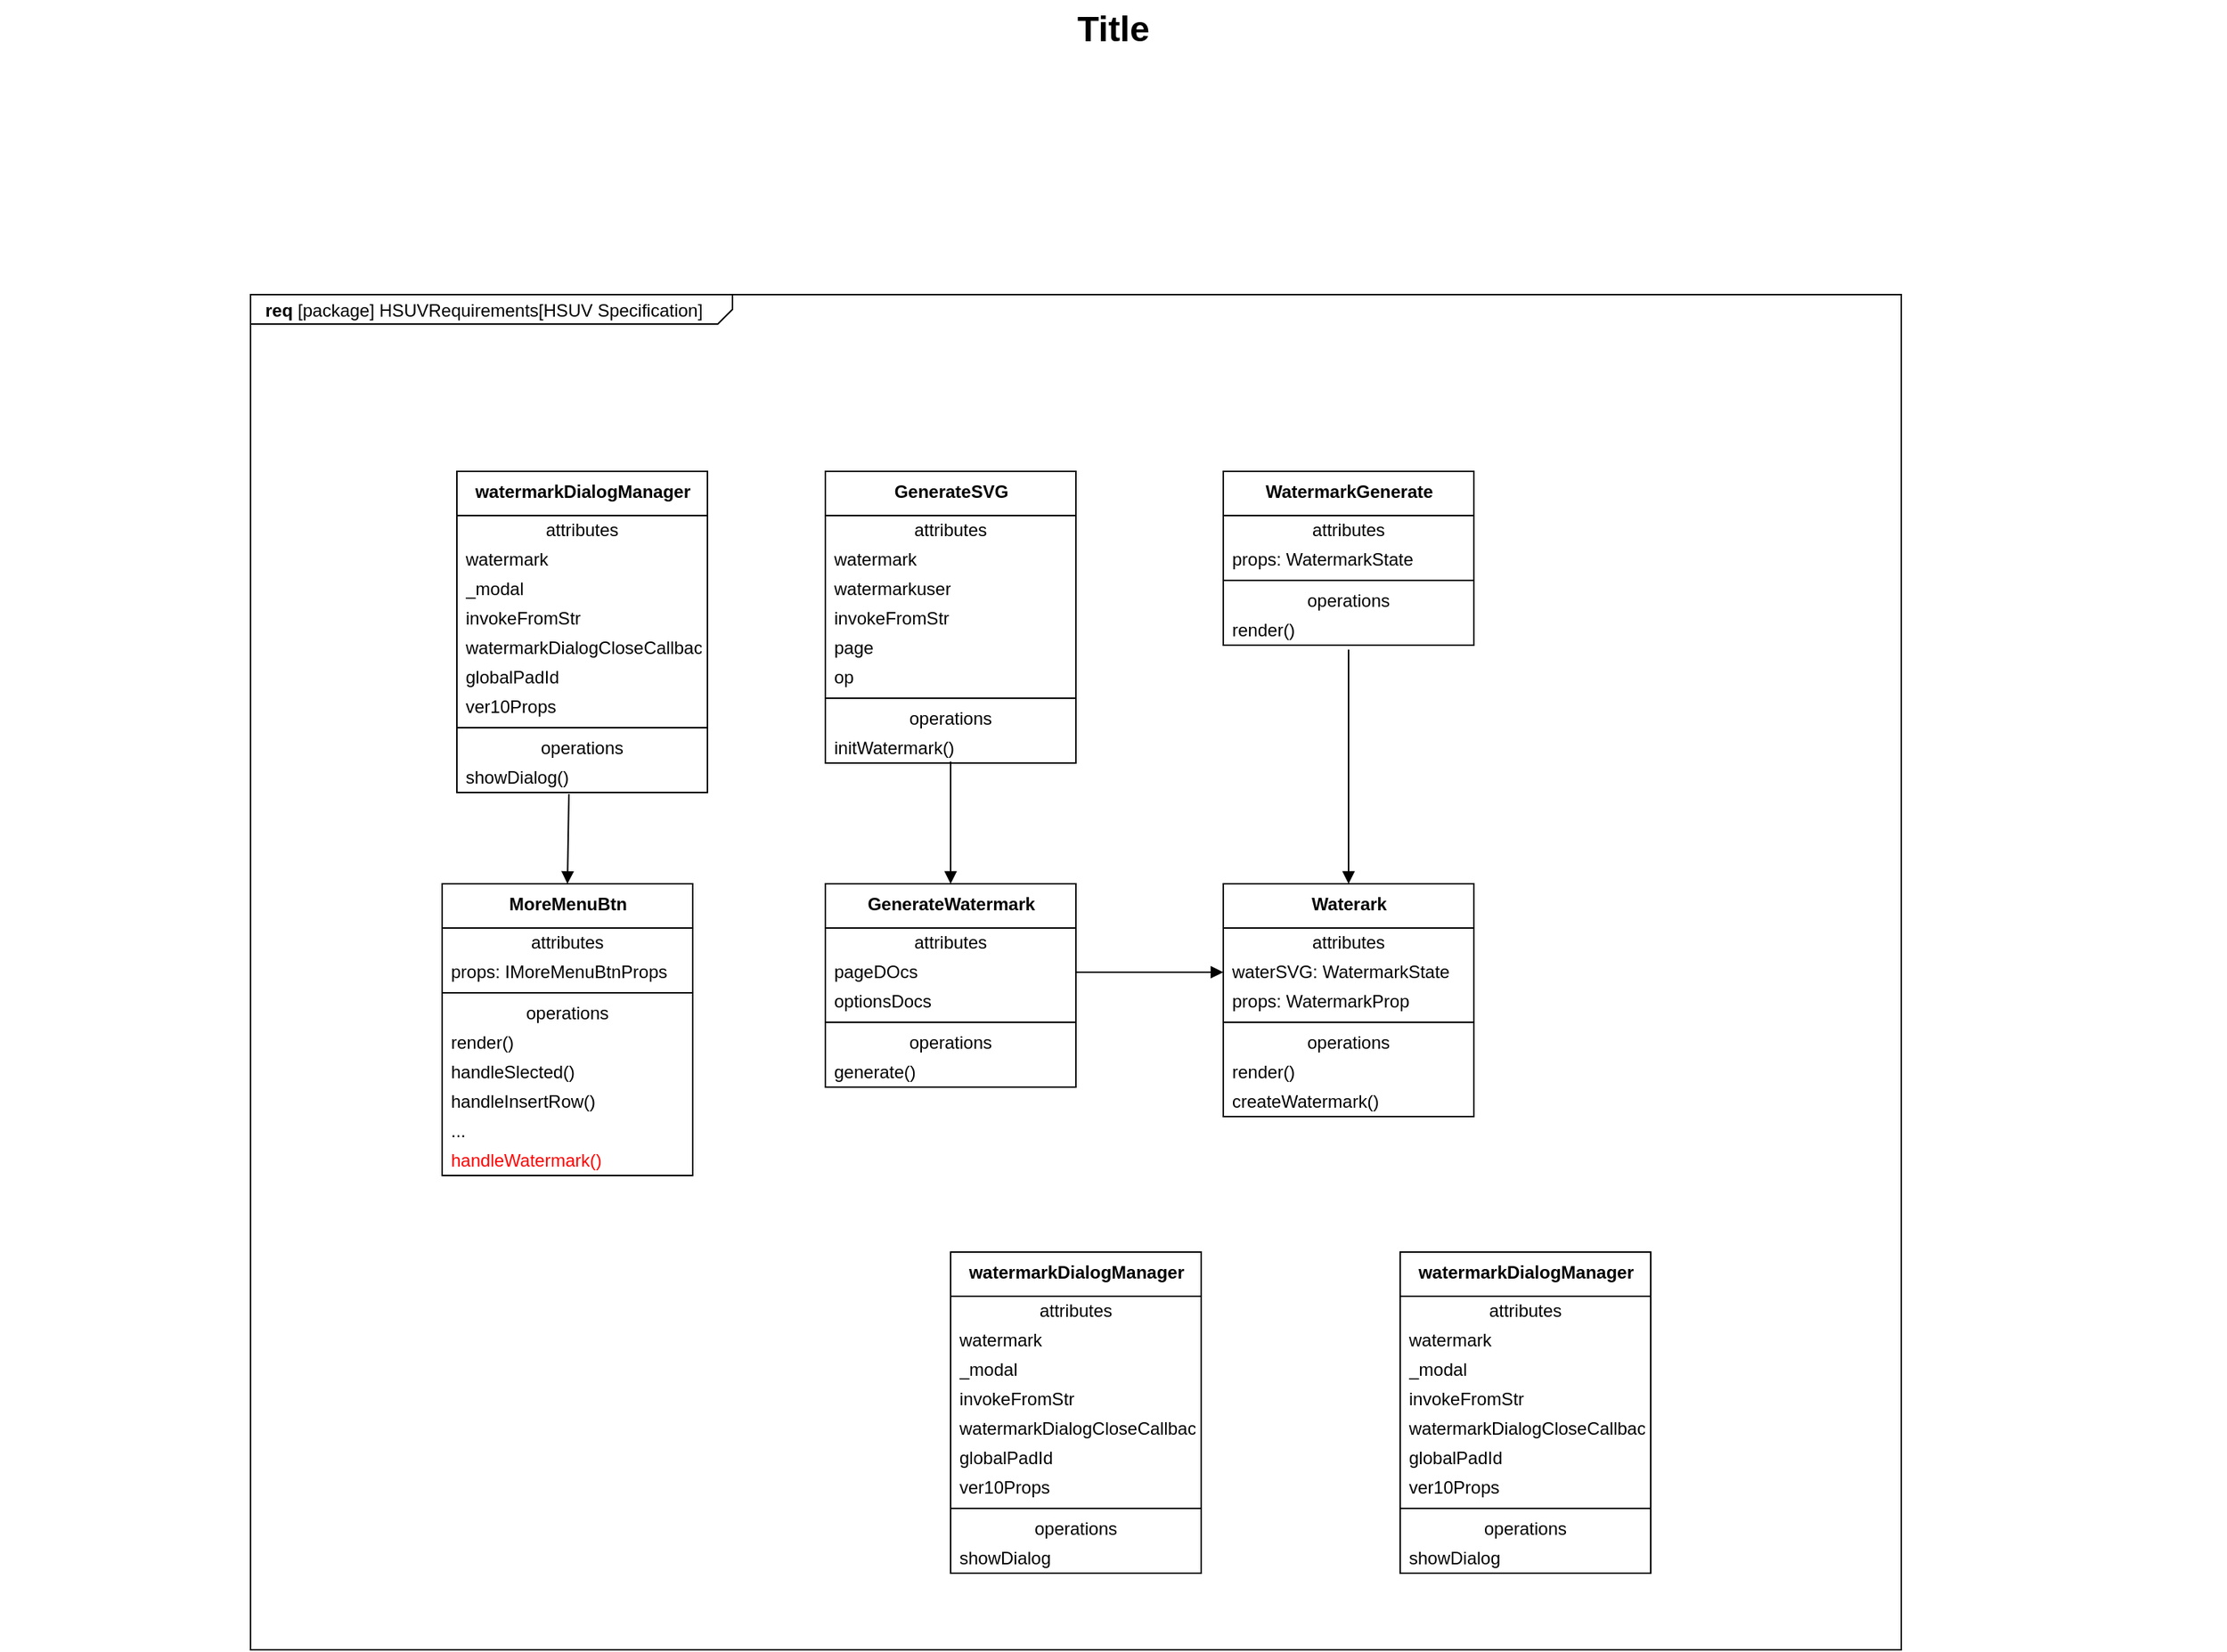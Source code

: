 <mxfile version="13.10.4" type="github">
  <diagram name="Page-1" id="929967ad-93f9-6ef4-fab6-5d389245f69c">
    <mxGraphModel dx="1238" dy="823" grid="1" gridSize="10" guides="1" tooltips="1" connect="1" arrows="1" fold="1" page="1" pageScale="1.5" pageWidth="1169" pageHeight="826" background="none" math="0" shadow="0">
      <root>
        <mxCell id="0" style=";html=1;" />
        <mxCell id="1" style=";html=1;" parent="0" />
        <mxCell id="1672d66443f91eb5-1" value="&lt;p style=&quot;margin: 0px ; margin-top: 4px ; margin-left: 10px ; text-align: left&quot;&gt;&lt;b&gt;req&lt;/b&gt;&amp;nbsp;[package] HSUVRequirements[HSUV Specification]&lt;/p&gt;" style="html=1;strokeWidth=1;shape=mxgraph.sysml.package;html=1;overflow=fill;whiteSpace=wrap;fillColor=none;gradientColor=none;fontSize=12;align=center;labelX=327.64;" parent="1" vertex="1">
          <mxGeometry x="290" y="240" width="1120" height="920" as="geometry" />
        </mxCell>
        <mxCell id="1672d66443f91eb5-23" value="Title" style="text;strokeColor=none;fillColor=none;html=1;fontSize=24;fontStyle=1;verticalAlign=middle;align=center;" parent="1" vertex="1">
          <mxGeometry x="120" y="40" width="1510" height="40" as="geometry" />
        </mxCell>
        <mxCell id="VxD67yklyj5fHVdSxN4f-2" value="&lt;b&gt;watermarkDialogManager&lt;/b&gt;" style="swimlane;fontStyle=0;align=center;verticalAlign=top;childLayout=stackLayout;horizontal=1;startSize=30;horizontalStack=0;resizeParent=1;resizeParentMax=0;resizeLast=0;collapsible=0;marginBottom=0;html=1;" vertex="1" parent="1">
          <mxGeometry x="430" y="360" width="170" height="218" as="geometry" />
        </mxCell>
        <mxCell id="VxD67yklyj5fHVdSxN4f-3" value="attributes" style="text;html=1;strokeColor=none;fillColor=none;align=center;verticalAlign=middle;spacingLeft=4;spacingRight=4;overflow=hidden;rotatable=0;points=[[0,0.5],[1,0.5]];portConstraint=eastwest;" vertex="1" parent="VxD67yklyj5fHVdSxN4f-2">
          <mxGeometry y="30" width="170" height="20" as="geometry" />
        </mxCell>
        <mxCell id="VxD67yklyj5fHVdSxN4f-4" value="watermark" style="text;html=1;strokeColor=none;fillColor=none;align=left;verticalAlign=middle;spacingLeft=4;spacingRight=4;overflow=hidden;rotatable=0;points=[[0,0.5],[1,0.5]];portConstraint=eastwest;" vertex="1" parent="VxD67yklyj5fHVdSxN4f-2">
          <mxGeometry y="50" width="170" height="20" as="geometry" />
        </mxCell>
        <mxCell id="VxD67yklyj5fHVdSxN4f-13" value="_modal" style="text;html=1;strokeColor=none;fillColor=none;align=left;verticalAlign=middle;spacingLeft=4;spacingRight=4;overflow=hidden;rotatable=0;points=[[0,0.5],[1,0.5]];portConstraint=eastwest;" vertex="1" parent="VxD67yklyj5fHVdSxN4f-2">
          <mxGeometry y="70" width="170" height="20" as="geometry" />
        </mxCell>
        <mxCell id="VxD67yklyj5fHVdSxN4f-12" value="invokeFromStr" style="text;html=1;strokeColor=none;fillColor=none;align=left;verticalAlign=middle;spacingLeft=4;spacingRight=4;overflow=hidden;rotatable=0;points=[[0,0.5],[1,0.5]];portConstraint=eastwest;" vertex="1" parent="VxD67yklyj5fHVdSxN4f-2">
          <mxGeometry y="90" width="170" height="20" as="geometry" />
        </mxCell>
        <mxCell id="VxD67yklyj5fHVdSxN4f-6" value="watermarkDialogCloseCallback" style="text;html=1;strokeColor=none;fillColor=none;align=left;verticalAlign=middle;spacingLeft=4;spacingRight=4;overflow=hidden;rotatable=0;points=[[0,0.5],[1,0.5]];portConstraint=eastwest;" vertex="1" parent="VxD67yklyj5fHVdSxN4f-2">
          <mxGeometry y="110" width="170" height="20" as="geometry" />
        </mxCell>
        <mxCell id="VxD67yklyj5fHVdSxN4f-5" value="&lt;font color=&quot;#000000&quot;&gt;globalPadId&lt;/font&gt;" style="text;html=1;strokeColor=none;fillColor=none;align=left;verticalAlign=middle;spacingLeft=4;spacingRight=4;overflow=hidden;rotatable=0;points=[[0,0.5],[1,0.5]];portConstraint=eastwest;fontColor=#808080;" vertex="1" parent="VxD67yklyj5fHVdSxN4f-2">
          <mxGeometry y="130" width="170" height="20" as="geometry" />
        </mxCell>
        <mxCell id="VxD67yklyj5fHVdSxN4f-11" value="ver10Props" style="text;html=1;strokeColor=none;fillColor=none;align=left;verticalAlign=middle;spacingLeft=4;spacingRight=4;overflow=hidden;rotatable=0;points=[[0,0.5],[1,0.5]];portConstraint=eastwest;" vertex="1" parent="VxD67yklyj5fHVdSxN4f-2">
          <mxGeometry y="150" width="170" height="20" as="geometry" />
        </mxCell>
        <mxCell id="VxD67yklyj5fHVdSxN4f-7" value="" style="line;strokeWidth=1;fillColor=none;align=left;verticalAlign=middle;spacingTop=-1;spacingLeft=3;spacingRight=3;rotatable=0;labelPosition=right;points=[];portConstraint=eastwest;" vertex="1" parent="VxD67yklyj5fHVdSxN4f-2">
          <mxGeometry y="170" width="170" height="8" as="geometry" />
        </mxCell>
        <mxCell id="VxD67yklyj5fHVdSxN4f-8" value="operations" style="text;html=1;strokeColor=none;fillColor=none;align=center;verticalAlign=middle;spacingLeft=4;spacingRight=4;overflow=hidden;rotatable=0;points=[[0,0.5],[1,0.5]];portConstraint=eastwest;" vertex="1" parent="VxD67yklyj5fHVdSxN4f-2">
          <mxGeometry y="178" width="170" height="20" as="geometry" />
        </mxCell>
        <mxCell id="VxD67yklyj5fHVdSxN4f-9" value="showDialog()" style="text;html=1;strokeColor=none;fillColor=none;align=left;verticalAlign=middle;spacingLeft=4;spacingRight=4;overflow=hidden;rotatable=0;points=[[0,0.5],[1,0.5]];portConstraint=eastwest;" vertex="1" parent="VxD67yklyj5fHVdSxN4f-2">
          <mxGeometry y="198" width="170" height="20" as="geometry" />
        </mxCell>
        <mxCell id="VxD67yklyj5fHVdSxN4f-15" style="edgeStyle=orthogonalEdgeStyle;rounded=0;orthogonalLoop=1;jettySize=auto;html=1;exitX=1;exitY=0.5;exitDx=0;exitDy=0;" edge="1" parent="VxD67yklyj5fHVdSxN4f-2" source="VxD67yklyj5fHVdSxN4f-5" target="VxD67yklyj5fHVdSxN4f-5">
          <mxGeometry relative="1" as="geometry" />
        </mxCell>
        <mxCell id="VxD67yklyj5fHVdSxN4f-16" value="&lt;b&gt;GenerateSVG&lt;/b&gt;" style="swimlane;fontStyle=0;align=center;verticalAlign=top;childLayout=stackLayout;horizontal=1;startSize=30;horizontalStack=0;resizeParent=1;resizeParentMax=0;resizeLast=0;collapsible=0;marginBottom=0;html=1;" vertex="1" parent="1">
          <mxGeometry x="680" y="360" width="170" height="198" as="geometry" />
        </mxCell>
        <mxCell id="VxD67yklyj5fHVdSxN4f-17" value="attributes" style="text;html=1;strokeColor=none;fillColor=none;align=center;verticalAlign=middle;spacingLeft=4;spacingRight=4;overflow=hidden;rotatable=0;points=[[0,0.5],[1,0.5]];portConstraint=eastwest;" vertex="1" parent="VxD67yklyj5fHVdSxN4f-16">
          <mxGeometry y="30" width="170" height="20" as="geometry" />
        </mxCell>
        <mxCell id="VxD67yklyj5fHVdSxN4f-18" value="watermark" style="text;html=1;strokeColor=none;fillColor=none;align=left;verticalAlign=middle;spacingLeft=4;spacingRight=4;overflow=hidden;rotatable=0;points=[[0,0.5],[1,0.5]];portConstraint=eastwest;" vertex="1" parent="VxD67yklyj5fHVdSxN4f-16">
          <mxGeometry y="50" width="170" height="20" as="geometry" />
        </mxCell>
        <mxCell id="VxD67yklyj5fHVdSxN4f-19" value="watermarkuser" style="text;html=1;strokeColor=none;fillColor=none;align=left;verticalAlign=middle;spacingLeft=4;spacingRight=4;overflow=hidden;rotatable=0;points=[[0,0.5],[1,0.5]];portConstraint=eastwest;" vertex="1" parent="VxD67yklyj5fHVdSxN4f-16">
          <mxGeometry y="70" width="170" height="20" as="geometry" />
        </mxCell>
        <mxCell id="VxD67yklyj5fHVdSxN4f-20" value="invokeFromStr" style="text;html=1;strokeColor=none;fillColor=none;align=left;verticalAlign=middle;spacingLeft=4;spacingRight=4;overflow=hidden;rotatable=0;points=[[0,0.5],[1,0.5]];portConstraint=eastwest;" vertex="1" parent="VxD67yklyj5fHVdSxN4f-16">
          <mxGeometry y="90" width="170" height="20" as="geometry" />
        </mxCell>
        <mxCell id="VxD67yklyj5fHVdSxN4f-21" value="page" style="text;html=1;strokeColor=none;fillColor=none;align=left;verticalAlign=middle;spacingLeft=4;spacingRight=4;overflow=hidden;rotatable=0;points=[[0,0.5],[1,0.5]];portConstraint=eastwest;" vertex="1" parent="VxD67yklyj5fHVdSxN4f-16">
          <mxGeometry y="110" width="170" height="20" as="geometry" />
        </mxCell>
        <mxCell id="VxD67yklyj5fHVdSxN4f-22" value="&lt;font color=&quot;#000000&quot;&gt;op&lt;/font&gt;" style="text;html=1;strokeColor=none;fillColor=none;align=left;verticalAlign=middle;spacingLeft=4;spacingRight=4;overflow=hidden;rotatable=0;points=[[0,0.5],[1,0.5]];portConstraint=eastwest;fontColor=#808080;" vertex="1" parent="VxD67yklyj5fHVdSxN4f-16">
          <mxGeometry y="130" width="170" height="20" as="geometry" />
        </mxCell>
        <mxCell id="VxD67yklyj5fHVdSxN4f-24" value="" style="line;strokeWidth=1;fillColor=none;align=left;verticalAlign=middle;spacingTop=-1;spacingLeft=3;spacingRight=3;rotatable=0;labelPosition=right;points=[];portConstraint=eastwest;" vertex="1" parent="VxD67yklyj5fHVdSxN4f-16">
          <mxGeometry y="150" width="170" height="8" as="geometry" />
        </mxCell>
        <mxCell id="VxD67yklyj5fHVdSxN4f-25" value="operations" style="text;html=1;strokeColor=none;fillColor=none;align=center;verticalAlign=middle;spacingLeft=4;spacingRight=4;overflow=hidden;rotatable=0;points=[[0,0.5],[1,0.5]];portConstraint=eastwest;" vertex="1" parent="VxD67yklyj5fHVdSxN4f-16">
          <mxGeometry y="158" width="170" height="20" as="geometry" />
        </mxCell>
        <mxCell id="VxD67yklyj5fHVdSxN4f-26" value="initWatermark()" style="text;html=1;strokeColor=none;fillColor=none;align=left;verticalAlign=middle;spacingLeft=4;spacingRight=4;overflow=hidden;rotatable=0;points=[[0,0.5],[1,0.5]];portConstraint=eastwest;" vertex="1" parent="VxD67yklyj5fHVdSxN4f-16">
          <mxGeometry y="178" width="170" height="20" as="geometry" />
        </mxCell>
        <mxCell id="VxD67yklyj5fHVdSxN4f-27" style="edgeStyle=orthogonalEdgeStyle;rounded=0;orthogonalLoop=1;jettySize=auto;html=1;exitX=1;exitY=0.5;exitDx=0;exitDy=0;" edge="1" parent="VxD67yklyj5fHVdSxN4f-16" source="VxD67yklyj5fHVdSxN4f-22" target="VxD67yklyj5fHVdSxN4f-22">
          <mxGeometry relative="1" as="geometry" />
        </mxCell>
        <mxCell id="VxD67yklyj5fHVdSxN4f-28" value="&lt;b&gt;WatermarkGenerate&lt;/b&gt;" style="swimlane;fontStyle=0;align=center;verticalAlign=top;childLayout=stackLayout;horizontal=1;startSize=30;horizontalStack=0;resizeParent=1;resizeParentMax=0;resizeLast=0;collapsible=0;marginBottom=0;html=1;" vertex="1" parent="1">
          <mxGeometry x="950" y="360" width="170" height="118" as="geometry" />
        </mxCell>
        <mxCell id="VxD67yklyj5fHVdSxN4f-29" value="attributes" style="text;html=1;strokeColor=none;fillColor=none;align=center;verticalAlign=middle;spacingLeft=4;spacingRight=4;overflow=hidden;rotatable=0;points=[[0,0.5],[1,0.5]];portConstraint=eastwest;" vertex="1" parent="VxD67yklyj5fHVdSxN4f-28">
          <mxGeometry y="30" width="170" height="20" as="geometry" />
        </mxCell>
        <mxCell id="VxD67yklyj5fHVdSxN4f-30" value="props: WatermarkState" style="text;html=1;strokeColor=none;fillColor=none;align=left;verticalAlign=middle;spacingLeft=4;spacingRight=4;overflow=hidden;rotatable=0;points=[[0,0.5],[1,0.5]];portConstraint=eastwest;" vertex="1" parent="VxD67yklyj5fHVdSxN4f-28">
          <mxGeometry y="50" width="170" height="20" as="geometry" />
        </mxCell>
        <mxCell id="VxD67yklyj5fHVdSxN4f-36" value="" style="line;strokeWidth=1;fillColor=none;align=left;verticalAlign=middle;spacingTop=-1;spacingLeft=3;spacingRight=3;rotatable=0;labelPosition=right;points=[];portConstraint=eastwest;" vertex="1" parent="VxD67yklyj5fHVdSxN4f-28">
          <mxGeometry y="70" width="170" height="8" as="geometry" />
        </mxCell>
        <mxCell id="VxD67yklyj5fHVdSxN4f-37" value="operations" style="text;html=1;strokeColor=none;fillColor=none;align=center;verticalAlign=middle;spacingLeft=4;spacingRight=4;overflow=hidden;rotatable=0;points=[[0,0.5],[1,0.5]];portConstraint=eastwest;" vertex="1" parent="VxD67yklyj5fHVdSxN4f-28">
          <mxGeometry y="78" width="170" height="20" as="geometry" />
        </mxCell>
        <mxCell id="VxD67yklyj5fHVdSxN4f-38" value="render()" style="text;html=1;strokeColor=none;fillColor=none;align=left;verticalAlign=middle;spacingLeft=4;spacingRight=4;overflow=hidden;rotatable=0;points=[[0,0.5],[1,0.5]];portConstraint=eastwest;" vertex="1" parent="VxD67yklyj5fHVdSxN4f-28">
          <mxGeometry y="98" width="170" height="20" as="geometry" />
        </mxCell>
        <mxCell id="VxD67yklyj5fHVdSxN4f-39" style="edgeStyle=orthogonalEdgeStyle;rounded=0;orthogonalLoop=1;jettySize=auto;html=1;exitX=1;exitY=0.5;exitDx=0;exitDy=0;" edge="1" parent="VxD67yklyj5fHVdSxN4f-28">
          <mxGeometry relative="1" as="geometry">
            <mxPoint x="170" y="80" as="sourcePoint" />
            <mxPoint x="170" y="80" as="targetPoint" />
          </mxGeometry>
        </mxCell>
        <mxCell id="VxD67yklyj5fHVdSxN4f-40" value="&lt;b&gt;MoreMenuBtn&lt;/b&gt;" style="swimlane;fontStyle=0;align=center;verticalAlign=top;childLayout=stackLayout;horizontal=1;startSize=30;horizontalStack=0;resizeParent=1;resizeParentMax=0;resizeLast=0;collapsible=0;marginBottom=0;html=1;" vertex="1" parent="1">
          <mxGeometry x="420" y="640" width="170" height="198" as="geometry" />
        </mxCell>
        <mxCell id="VxD67yklyj5fHVdSxN4f-41" value="attributes" style="text;html=1;strokeColor=none;fillColor=none;align=center;verticalAlign=middle;spacingLeft=4;spacingRight=4;overflow=hidden;rotatable=0;points=[[0,0.5],[1,0.5]];portConstraint=eastwest;" vertex="1" parent="VxD67yklyj5fHVdSxN4f-40">
          <mxGeometry y="30" width="170" height="20" as="geometry" />
        </mxCell>
        <mxCell id="VxD67yklyj5fHVdSxN4f-42" value="props: IMoreMenuBtnProps" style="text;html=1;strokeColor=none;fillColor=none;align=left;verticalAlign=middle;spacingLeft=4;spacingRight=4;overflow=hidden;rotatable=0;points=[[0,0.5],[1,0.5]];portConstraint=eastwest;" vertex="1" parent="VxD67yklyj5fHVdSxN4f-40">
          <mxGeometry y="50" width="170" height="20" as="geometry" />
        </mxCell>
        <mxCell id="VxD67yklyj5fHVdSxN4f-48" value="" style="line;strokeWidth=1;fillColor=none;align=left;verticalAlign=middle;spacingTop=-1;spacingLeft=3;spacingRight=3;rotatable=0;labelPosition=right;points=[];portConstraint=eastwest;" vertex="1" parent="VxD67yklyj5fHVdSxN4f-40">
          <mxGeometry y="70" width="170" height="8" as="geometry" />
        </mxCell>
        <mxCell id="VxD67yklyj5fHVdSxN4f-49" value="operations" style="text;html=1;strokeColor=none;fillColor=none;align=center;verticalAlign=middle;spacingLeft=4;spacingRight=4;overflow=hidden;rotatable=0;points=[[0,0.5],[1,0.5]];portConstraint=eastwest;" vertex="1" parent="VxD67yklyj5fHVdSxN4f-40">
          <mxGeometry y="78" width="170" height="20" as="geometry" />
        </mxCell>
        <mxCell id="VxD67yklyj5fHVdSxN4f-101" value="render()" style="text;html=1;strokeColor=none;fillColor=none;align=left;verticalAlign=middle;spacingLeft=4;spacingRight=4;overflow=hidden;rotatable=0;points=[[0,0.5],[1,0.5]];portConstraint=eastwest;" vertex="1" parent="VxD67yklyj5fHVdSxN4f-40">
          <mxGeometry y="98" width="170" height="20" as="geometry" />
        </mxCell>
        <mxCell id="VxD67yklyj5fHVdSxN4f-102" value="handleSlected()" style="text;html=1;strokeColor=none;fillColor=none;align=left;verticalAlign=middle;spacingLeft=4;spacingRight=4;overflow=hidden;rotatable=0;points=[[0,0.5],[1,0.5]];portConstraint=eastwest;" vertex="1" parent="VxD67yklyj5fHVdSxN4f-40">
          <mxGeometry y="118" width="170" height="20" as="geometry" />
        </mxCell>
        <mxCell id="VxD67yklyj5fHVdSxN4f-104" value="handleInsertRow()" style="text;html=1;strokeColor=none;fillColor=none;align=left;verticalAlign=middle;spacingLeft=4;spacingRight=4;overflow=hidden;rotatable=0;points=[[0,0.5],[1,0.5]];portConstraint=eastwest;" vertex="1" parent="VxD67yklyj5fHVdSxN4f-40">
          <mxGeometry y="138" width="170" height="20" as="geometry" />
        </mxCell>
        <mxCell id="VxD67yklyj5fHVdSxN4f-103" value="..." style="text;html=1;strokeColor=none;fillColor=none;align=left;verticalAlign=middle;spacingLeft=4;spacingRight=4;overflow=hidden;rotatable=0;points=[[0,0.5],[1,0.5]];portConstraint=eastwest;" vertex="1" parent="VxD67yklyj5fHVdSxN4f-40">
          <mxGeometry y="158" width="170" height="20" as="geometry" />
        </mxCell>
        <mxCell id="VxD67yklyj5fHVdSxN4f-50" value="&lt;font color=&quot;#ff0000&quot;&gt;handleWatermark()&lt;/font&gt;" style="text;html=1;strokeColor=none;fillColor=none;align=left;verticalAlign=middle;spacingLeft=4;spacingRight=4;overflow=hidden;rotatable=0;points=[[0,0.5],[1,0.5]];portConstraint=eastwest;" vertex="1" parent="VxD67yklyj5fHVdSxN4f-40">
          <mxGeometry y="178" width="170" height="20" as="geometry" />
        </mxCell>
        <mxCell id="VxD67yklyj5fHVdSxN4f-51" style="edgeStyle=orthogonalEdgeStyle;rounded=0;orthogonalLoop=1;jettySize=auto;html=1;exitX=1;exitY=0.5;exitDx=0;exitDy=0;" edge="1" parent="VxD67yklyj5fHVdSxN4f-40">
          <mxGeometry relative="1" as="geometry">
            <mxPoint x="170" y="80" as="sourcePoint" />
            <mxPoint x="170" y="80" as="targetPoint" />
          </mxGeometry>
        </mxCell>
        <mxCell id="VxD67yklyj5fHVdSxN4f-52" value="&lt;b&gt;GenerateWatermark&lt;/b&gt;" style="swimlane;fontStyle=0;align=center;verticalAlign=top;childLayout=stackLayout;horizontal=1;startSize=30;horizontalStack=0;resizeParent=1;resizeParentMax=0;resizeLast=0;collapsible=0;marginBottom=0;html=1;" vertex="1" parent="1">
          <mxGeometry x="680" y="640" width="170" height="138" as="geometry" />
        </mxCell>
        <mxCell id="VxD67yklyj5fHVdSxN4f-53" value="attributes" style="text;html=1;strokeColor=none;fillColor=none;align=center;verticalAlign=middle;spacingLeft=4;spacingRight=4;overflow=hidden;rotatable=0;points=[[0,0.5],[1,0.5]];portConstraint=eastwest;" vertex="1" parent="VxD67yklyj5fHVdSxN4f-52">
          <mxGeometry y="30" width="170" height="20" as="geometry" />
        </mxCell>
        <mxCell id="VxD67yklyj5fHVdSxN4f-54" value="pageDOcs" style="text;html=1;strokeColor=none;fillColor=none;align=left;verticalAlign=middle;spacingLeft=4;spacingRight=4;overflow=hidden;rotatable=0;points=[[0,0.5],[1,0.5]];portConstraint=eastwest;" vertex="1" parent="VxD67yklyj5fHVdSxN4f-52">
          <mxGeometry y="50" width="170" height="20" as="geometry" />
        </mxCell>
        <mxCell id="VxD67yklyj5fHVdSxN4f-55" value="optionsDocs" style="text;html=1;strokeColor=none;fillColor=none;align=left;verticalAlign=middle;spacingLeft=4;spacingRight=4;overflow=hidden;rotatable=0;points=[[0,0.5],[1,0.5]];portConstraint=eastwest;" vertex="1" parent="VxD67yklyj5fHVdSxN4f-52">
          <mxGeometry y="70" width="170" height="20" as="geometry" />
        </mxCell>
        <mxCell id="VxD67yklyj5fHVdSxN4f-60" value="" style="line;strokeWidth=1;fillColor=none;align=left;verticalAlign=middle;spacingTop=-1;spacingLeft=3;spacingRight=3;rotatable=0;labelPosition=right;points=[];portConstraint=eastwest;" vertex="1" parent="VxD67yklyj5fHVdSxN4f-52">
          <mxGeometry y="90" width="170" height="8" as="geometry" />
        </mxCell>
        <mxCell id="VxD67yklyj5fHVdSxN4f-61" value="operations" style="text;html=1;strokeColor=none;fillColor=none;align=center;verticalAlign=middle;spacingLeft=4;spacingRight=4;overflow=hidden;rotatable=0;points=[[0,0.5],[1,0.5]];portConstraint=eastwest;" vertex="1" parent="VxD67yklyj5fHVdSxN4f-52">
          <mxGeometry y="98" width="170" height="20" as="geometry" />
        </mxCell>
        <mxCell id="VxD67yklyj5fHVdSxN4f-62" value="generate()" style="text;html=1;strokeColor=none;fillColor=none;align=left;verticalAlign=middle;spacingLeft=4;spacingRight=4;overflow=hidden;rotatable=0;points=[[0,0.5],[1,0.5]];portConstraint=eastwest;" vertex="1" parent="VxD67yklyj5fHVdSxN4f-52">
          <mxGeometry y="118" width="170" height="20" as="geometry" />
        </mxCell>
        <mxCell id="VxD67yklyj5fHVdSxN4f-63" style="edgeStyle=orthogonalEdgeStyle;rounded=0;orthogonalLoop=1;jettySize=auto;html=1;exitX=1;exitY=0.5;exitDx=0;exitDy=0;" edge="1" parent="VxD67yklyj5fHVdSxN4f-52">
          <mxGeometry relative="1" as="geometry">
            <mxPoint x="170" y="100" as="sourcePoint" />
            <mxPoint x="170" y="100" as="targetPoint" />
          </mxGeometry>
        </mxCell>
        <mxCell id="VxD67yklyj5fHVdSxN4f-65" value="&lt;b&gt;watermarkDialogManager&lt;/b&gt;" style="swimlane;fontStyle=0;align=center;verticalAlign=top;childLayout=stackLayout;horizontal=1;startSize=30;horizontalStack=0;resizeParent=1;resizeParentMax=0;resizeLast=0;collapsible=0;marginBottom=0;html=1;" vertex="1" parent="1">
          <mxGeometry x="1070" y="890" width="170" height="218" as="geometry" />
        </mxCell>
        <mxCell id="VxD67yklyj5fHVdSxN4f-66" value="attributes" style="text;html=1;strokeColor=none;fillColor=none;align=center;verticalAlign=middle;spacingLeft=4;spacingRight=4;overflow=hidden;rotatable=0;points=[[0,0.5],[1,0.5]];portConstraint=eastwest;" vertex="1" parent="VxD67yklyj5fHVdSxN4f-65">
          <mxGeometry y="30" width="170" height="20" as="geometry" />
        </mxCell>
        <mxCell id="VxD67yklyj5fHVdSxN4f-67" value="watermark" style="text;html=1;strokeColor=none;fillColor=none;align=left;verticalAlign=middle;spacingLeft=4;spacingRight=4;overflow=hidden;rotatable=0;points=[[0,0.5],[1,0.5]];portConstraint=eastwest;" vertex="1" parent="VxD67yklyj5fHVdSxN4f-65">
          <mxGeometry y="50" width="170" height="20" as="geometry" />
        </mxCell>
        <mxCell id="VxD67yklyj5fHVdSxN4f-68" value="_modal" style="text;html=1;strokeColor=none;fillColor=none;align=left;verticalAlign=middle;spacingLeft=4;spacingRight=4;overflow=hidden;rotatable=0;points=[[0,0.5],[1,0.5]];portConstraint=eastwest;" vertex="1" parent="VxD67yklyj5fHVdSxN4f-65">
          <mxGeometry y="70" width="170" height="20" as="geometry" />
        </mxCell>
        <mxCell id="VxD67yklyj5fHVdSxN4f-69" value="invokeFromStr" style="text;html=1;strokeColor=none;fillColor=none;align=left;verticalAlign=middle;spacingLeft=4;spacingRight=4;overflow=hidden;rotatable=0;points=[[0,0.5],[1,0.5]];portConstraint=eastwest;" vertex="1" parent="VxD67yklyj5fHVdSxN4f-65">
          <mxGeometry y="90" width="170" height="20" as="geometry" />
        </mxCell>
        <mxCell id="VxD67yklyj5fHVdSxN4f-70" value="watermarkDialogCloseCallback" style="text;html=1;strokeColor=none;fillColor=none;align=left;verticalAlign=middle;spacingLeft=4;spacingRight=4;overflow=hidden;rotatable=0;points=[[0,0.5],[1,0.5]];portConstraint=eastwest;" vertex="1" parent="VxD67yklyj5fHVdSxN4f-65">
          <mxGeometry y="110" width="170" height="20" as="geometry" />
        </mxCell>
        <mxCell id="VxD67yklyj5fHVdSxN4f-71" value="&lt;font color=&quot;#000000&quot;&gt;globalPadId&lt;/font&gt;" style="text;html=1;strokeColor=none;fillColor=none;align=left;verticalAlign=middle;spacingLeft=4;spacingRight=4;overflow=hidden;rotatable=0;points=[[0,0.5],[1,0.5]];portConstraint=eastwest;fontColor=#808080;" vertex="1" parent="VxD67yklyj5fHVdSxN4f-65">
          <mxGeometry y="130" width="170" height="20" as="geometry" />
        </mxCell>
        <mxCell id="VxD67yklyj5fHVdSxN4f-72" value="ver10Props" style="text;html=1;strokeColor=none;fillColor=none;align=left;verticalAlign=middle;spacingLeft=4;spacingRight=4;overflow=hidden;rotatable=0;points=[[0,0.5],[1,0.5]];portConstraint=eastwest;" vertex="1" parent="VxD67yklyj5fHVdSxN4f-65">
          <mxGeometry y="150" width="170" height="20" as="geometry" />
        </mxCell>
        <mxCell id="VxD67yklyj5fHVdSxN4f-73" value="" style="line;strokeWidth=1;fillColor=none;align=left;verticalAlign=middle;spacingTop=-1;spacingLeft=3;spacingRight=3;rotatable=0;labelPosition=right;points=[];portConstraint=eastwest;" vertex="1" parent="VxD67yklyj5fHVdSxN4f-65">
          <mxGeometry y="170" width="170" height="8" as="geometry" />
        </mxCell>
        <mxCell id="VxD67yklyj5fHVdSxN4f-74" value="operations" style="text;html=1;strokeColor=none;fillColor=none;align=center;verticalAlign=middle;spacingLeft=4;spacingRight=4;overflow=hidden;rotatable=0;points=[[0,0.5],[1,0.5]];portConstraint=eastwest;" vertex="1" parent="VxD67yklyj5fHVdSxN4f-65">
          <mxGeometry y="178" width="170" height="20" as="geometry" />
        </mxCell>
        <mxCell id="VxD67yklyj5fHVdSxN4f-75" value="showDialog" style="text;html=1;strokeColor=none;fillColor=none;align=left;verticalAlign=middle;spacingLeft=4;spacingRight=4;overflow=hidden;rotatable=0;points=[[0,0.5],[1,0.5]];portConstraint=eastwest;" vertex="1" parent="VxD67yklyj5fHVdSxN4f-65">
          <mxGeometry y="198" width="170" height="20" as="geometry" />
        </mxCell>
        <mxCell id="VxD67yklyj5fHVdSxN4f-76" style="edgeStyle=orthogonalEdgeStyle;rounded=0;orthogonalLoop=1;jettySize=auto;html=1;exitX=1;exitY=0.5;exitDx=0;exitDy=0;" edge="1" parent="VxD67yklyj5fHVdSxN4f-65" source="VxD67yklyj5fHVdSxN4f-71" target="VxD67yklyj5fHVdSxN4f-71">
          <mxGeometry relative="1" as="geometry" />
        </mxCell>
        <mxCell id="VxD67yklyj5fHVdSxN4f-77" value="&lt;b&gt;Waterark&lt;/b&gt;" style="swimlane;fontStyle=0;align=center;verticalAlign=top;childLayout=stackLayout;horizontal=1;startSize=30;horizontalStack=0;resizeParent=1;resizeParentMax=0;resizeLast=0;collapsible=0;marginBottom=0;html=1;" vertex="1" parent="1">
          <mxGeometry x="950" y="640" width="170" height="158" as="geometry" />
        </mxCell>
        <mxCell id="VxD67yklyj5fHVdSxN4f-78" value="attributes" style="text;html=1;strokeColor=none;fillColor=none;align=center;verticalAlign=middle;spacingLeft=4;spacingRight=4;overflow=hidden;rotatable=0;points=[[0,0.5],[1,0.5]];portConstraint=eastwest;" vertex="1" parent="VxD67yklyj5fHVdSxN4f-77">
          <mxGeometry y="30" width="170" height="20" as="geometry" />
        </mxCell>
        <mxCell id="VxD67yklyj5fHVdSxN4f-79" value="waterSVG: WatermarkState" style="text;html=1;strokeColor=none;fillColor=none;align=left;verticalAlign=middle;spacingLeft=4;spacingRight=4;overflow=hidden;rotatable=0;points=[[0,0.5],[1,0.5]];portConstraint=eastwest;" vertex="1" parent="VxD67yklyj5fHVdSxN4f-77">
          <mxGeometry y="50" width="170" height="20" as="geometry" />
        </mxCell>
        <mxCell id="VxD67yklyj5fHVdSxN4f-80" value="props: WatermarkProp" style="text;html=1;strokeColor=none;fillColor=none;align=left;verticalAlign=middle;spacingLeft=4;spacingRight=4;overflow=hidden;rotatable=0;points=[[0,0.5],[1,0.5]];portConstraint=eastwest;" vertex="1" parent="VxD67yklyj5fHVdSxN4f-77">
          <mxGeometry y="70" width="170" height="20" as="geometry" />
        </mxCell>
        <mxCell id="VxD67yklyj5fHVdSxN4f-85" value="" style="line;strokeWidth=1;fillColor=none;align=left;verticalAlign=middle;spacingTop=-1;spacingLeft=3;spacingRight=3;rotatable=0;labelPosition=right;points=[];portConstraint=eastwest;" vertex="1" parent="VxD67yklyj5fHVdSxN4f-77">
          <mxGeometry y="90" width="170" height="8" as="geometry" />
        </mxCell>
        <mxCell id="VxD67yklyj5fHVdSxN4f-86" value="operations" style="text;html=1;strokeColor=none;fillColor=none;align=center;verticalAlign=middle;spacingLeft=4;spacingRight=4;overflow=hidden;rotatable=0;points=[[0,0.5],[1,0.5]];portConstraint=eastwest;" vertex="1" parent="VxD67yklyj5fHVdSxN4f-77">
          <mxGeometry y="98" width="170" height="20" as="geometry" />
        </mxCell>
        <mxCell id="VxD67yklyj5fHVdSxN4f-118" value="render()" style="text;html=1;strokeColor=none;fillColor=none;align=left;verticalAlign=middle;spacingLeft=4;spacingRight=4;overflow=hidden;rotatable=0;points=[[0,0.5],[1,0.5]];portConstraint=eastwest;" vertex="1" parent="VxD67yklyj5fHVdSxN4f-77">
          <mxGeometry y="118" width="170" height="20" as="geometry" />
        </mxCell>
        <mxCell id="VxD67yklyj5fHVdSxN4f-87" value="createWatermark()" style="text;html=1;strokeColor=none;fillColor=none;align=left;verticalAlign=middle;spacingLeft=4;spacingRight=4;overflow=hidden;rotatable=0;points=[[0,0.5],[1,0.5]];portConstraint=eastwest;" vertex="1" parent="VxD67yklyj5fHVdSxN4f-77">
          <mxGeometry y="138" width="170" height="20" as="geometry" />
        </mxCell>
        <mxCell id="VxD67yklyj5fHVdSxN4f-88" style="edgeStyle=orthogonalEdgeStyle;rounded=0;orthogonalLoop=1;jettySize=auto;html=1;exitX=1;exitY=0.5;exitDx=0;exitDy=0;" edge="1" parent="VxD67yklyj5fHVdSxN4f-77">
          <mxGeometry relative="1" as="geometry">
            <mxPoint x="170" y="100" as="sourcePoint" />
            <mxPoint x="170" y="100" as="targetPoint" />
          </mxGeometry>
        </mxCell>
        <mxCell id="VxD67yklyj5fHVdSxN4f-89" value="&lt;b&gt;watermarkDialogManager&lt;/b&gt;" style="swimlane;fontStyle=0;align=center;verticalAlign=top;childLayout=stackLayout;horizontal=1;startSize=30;horizontalStack=0;resizeParent=1;resizeParentMax=0;resizeLast=0;collapsible=0;marginBottom=0;html=1;" vertex="1" parent="1">
          <mxGeometry x="765" y="890" width="170" height="218" as="geometry" />
        </mxCell>
        <mxCell id="VxD67yklyj5fHVdSxN4f-90" value="attributes" style="text;html=1;strokeColor=none;fillColor=none;align=center;verticalAlign=middle;spacingLeft=4;spacingRight=4;overflow=hidden;rotatable=0;points=[[0,0.5],[1,0.5]];portConstraint=eastwest;" vertex="1" parent="VxD67yklyj5fHVdSxN4f-89">
          <mxGeometry y="30" width="170" height="20" as="geometry" />
        </mxCell>
        <mxCell id="VxD67yklyj5fHVdSxN4f-91" value="watermark" style="text;html=1;strokeColor=none;fillColor=none;align=left;verticalAlign=middle;spacingLeft=4;spacingRight=4;overflow=hidden;rotatable=0;points=[[0,0.5],[1,0.5]];portConstraint=eastwest;" vertex="1" parent="VxD67yklyj5fHVdSxN4f-89">
          <mxGeometry y="50" width="170" height="20" as="geometry" />
        </mxCell>
        <mxCell id="VxD67yklyj5fHVdSxN4f-92" value="_modal" style="text;html=1;strokeColor=none;fillColor=none;align=left;verticalAlign=middle;spacingLeft=4;spacingRight=4;overflow=hidden;rotatable=0;points=[[0,0.5],[1,0.5]];portConstraint=eastwest;" vertex="1" parent="VxD67yklyj5fHVdSxN4f-89">
          <mxGeometry y="70" width="170" height="20" as="geometry" />
        </mxCell>
        <mxCell id="VxD67yklyj5fHVdSxN4f-93" value="invokeFromStr" style="text;html=1;strokeColor=none;fillColor=none;align=left;verticalAlign=middle;spacingLeft=4;spacingRight=4;overflow=hidden;rotatable=0;points=[[0,0.5],[1,0.5]];portConstraint=eastwest;" vertex="1" parent="VxD67yklyj5fHVdSxN4f-89">
          <mxGeometry y="90" width="170" height="20" as="geometry" />
        </mxCell>
        <mxCell id="VxD67yklyj5fHVdSxN4f-94" value="watermarkDialogCloseCallback" style="text;html=1;strokeColor=none;fillColor=none;align=left;verticalAlign=middle;spacingLeft=4;spacingRight=4;overflow=hidden;rotatable=0;points=[[0,0.5],[1,0.5]];portConstraint=eastwest;" vertex="1" parent="VxD67yklyj5fHVdSxN4f-89">
          <mxGeometry y="110" width="170" height="20" as="geometry" />
        </mxCell>
        <mxCell id="VxD67yklyj5fHVdSxN4f-95" value="&lt;font color=&quot;#000000&quot;&gt;globalPadId&lt;/font&gt;" style="text;html=1;strokeColor=none;fillColor=none;align=left;verticalAlign=middle;spacingLeft=4;spacingRight=4;overflow=hidden;rotatable=0;points=[[0,0.5],[1,0.5]];portConstraint=eastwest;fontColor=#808080;" vertex="1" parent="VxD67yklyj5fHVdSxN4f-89">
          <mxGeometry y="130" width="170" height="20" as="geometry" />
        </mxCell>
        <mxCell id="VxD67yklyj5fHVdSxN4f-96" value="ver10Props" style="text;html=1;strokeColor=none;fillColor=none;align=left;verticalAlign=middle;spacingLeft=4;spacingRight=4;overflow=hidden;rotatable=0;points=[[0,0.5],[1,0.5]];portConstraint=eastwest;" vertex="1" parent="VxD67yklyj5fHVdSxN4f-89">
          <mxGeometry y="150" width="170" height="20" as="geometry" />
        </mxCell>
        <mxCell id="VxD67yklyj5fHVdSxN4f-97" value="" style="line;strokeWidth=1;fillColor=none;align=left;verticalAlign=middle;spacingTop=-1;spacingLeft=3;spacingRight=3;rotatable=0;labelPosition=right;points=[];portConstraint=eastwest;" vertex="1" parent="VxD67yklyj5fHVdSxN4f-89">
          <mxGeometry y="170" width="170" height="8" as="geometry" />
        </mxCell>
        <mxCell id="VxD67yklyj5fHVdSxN4f-98" value="operations" style="text;html=1;strokeColor=none;fillColor=none;align=center;verticalAlign=middle;spacingLeft=4;spacingRight=4;overflow=hidden;rotatable=0;points=[[0,0.5],[1,0.5]];portConstraint=eastwest;" vertex="1" parent="VxD67yklyj5fHVdSxN4f-89">
          <mxGeometry y="178" width="170" height="20" as="geometry" />
        </mxCell>
        <mxCell id="VxD67yklyj5fHVdSxN4f-99" value="showDialog" style="text;html=1;strokeColor=none;fillColor=none;align=left;verticalAlign=middle;spacingLeft=4;spacingRight=4;overflow=hidden;rotatable=0;points=[[0,0.5],[1,0.5]];portConstraint=eastwest;" vertex="1" parent="VxD67yklyj5fHVdSxN4f-89">
          <mxGeometry y="198" width="170" height="20" as="geometry" />
        </mxCell>
        <mxCell id="VxD67yklyj5fHVdSxN4f-100" style="edgeStyle=orthogonalEdgeStyle;rounded=0;orthogonalLoop=1;jettySize=auto;html=1;exitX=1;exitY=0.5;exitDx=0;exitDy=0;" edge="1" parent="VxD67yklyj5fHVdSxN4f-89" source="VxD67yklyj5fHVdSxN4f-95" target="VxD67yklyj5fHVdSxN4f-95">
          <mxGeometry relative="1" as="geometry" />
        </mxCell>
        <mxCell id="VxD67yklyj5fHVdSxN4f-108" value="" style="html=1;verticalAlign=bottom;endArrow=block;entryX=0.5;entryY=0;entryDx=0;entryDy=0;exitX=0.447;exitY=1.05;exitDx=0;exitDy=0;exitPerimeter=0;" edge="1" parent="1" source="VxD67yklyj5fHVdSxN4f-9" target="VxD67yklyj5fHVdSxN4f-40">
          <mxGeometry width="80" relative="1" as="geometry">
            <mxPoint x="486" y="578" as="sourcePoint" />
            <mxPoint x="890" y="720" as="targetPoint" />
          </mxGeometry>
        </mxCell>
        <mxCell id="VxD67yklyj5fHVdSxN4f-109" value="" style="html=1;verticalAlign=bottom;endArrow=block;entryX=0.5;entryY=0;entryDx=0;entryDy=0;" edge="1" parent="1" target="VxD67yklyj5fHVdSxN4f-52">
          <mxGeometry width="80" relative="1" as="geometry">
            <mxPoint x="765" y="557" as="sourcePoint" />
            <mxPoint x="890" y="780" as="targetPoint" />
          </mxGeometry>
        </mxCell>
        <mxCell id="VxD67yklyj5fHVdSxN4f-119" value="" style="html=1;verticalAlign=bottom;endArrow=block;exitX=0.5;exitY=1.15;exitDx=0;exitDy=0;exitPerimeter=0;" edge="1" parent="1" source="VxD67yklyj5fHVdSxN4f-38" target="VxD67yklyj5fHVdSxN4f-77">
          <mxGeometry width="80" relative="1" as="geometry">
            <mxPoint x="810" y="720" as="sourcePoint" />
            <mxPoint x="890" y="720" as="targetPoint" />
          </mxGeometry>
        </mxCell>
        <mxCell id="VxD67yklyj5fHVdSxN4f-120" value="" style="html=1;verticalAlign=bottom;endArrow=block;exitX=1;exitY=0.5;exitDx=0;exitDy=0;entryX=0;entryY=0.5;entryDx=0;entryDy=0;" edge="1" parent="1" source="VxD67yklyj5fHVdSxN4f-54" target="VxD67yklyj5fHVdSxN4f-79">
          <mxGeometry x="-0.168" y="16" width="80" relative="1" as="geometry">
            <mxPoint x="810" y="720" as="sourcePoint" />
            <mxPoint x="890" y="720" as="targetPoint" />
            <mxPoint as="offset" />
          </mxGeometry>
        </mxCell>
      </root>
    </mxGraphModel>
  </diagram>
</mxfile>
